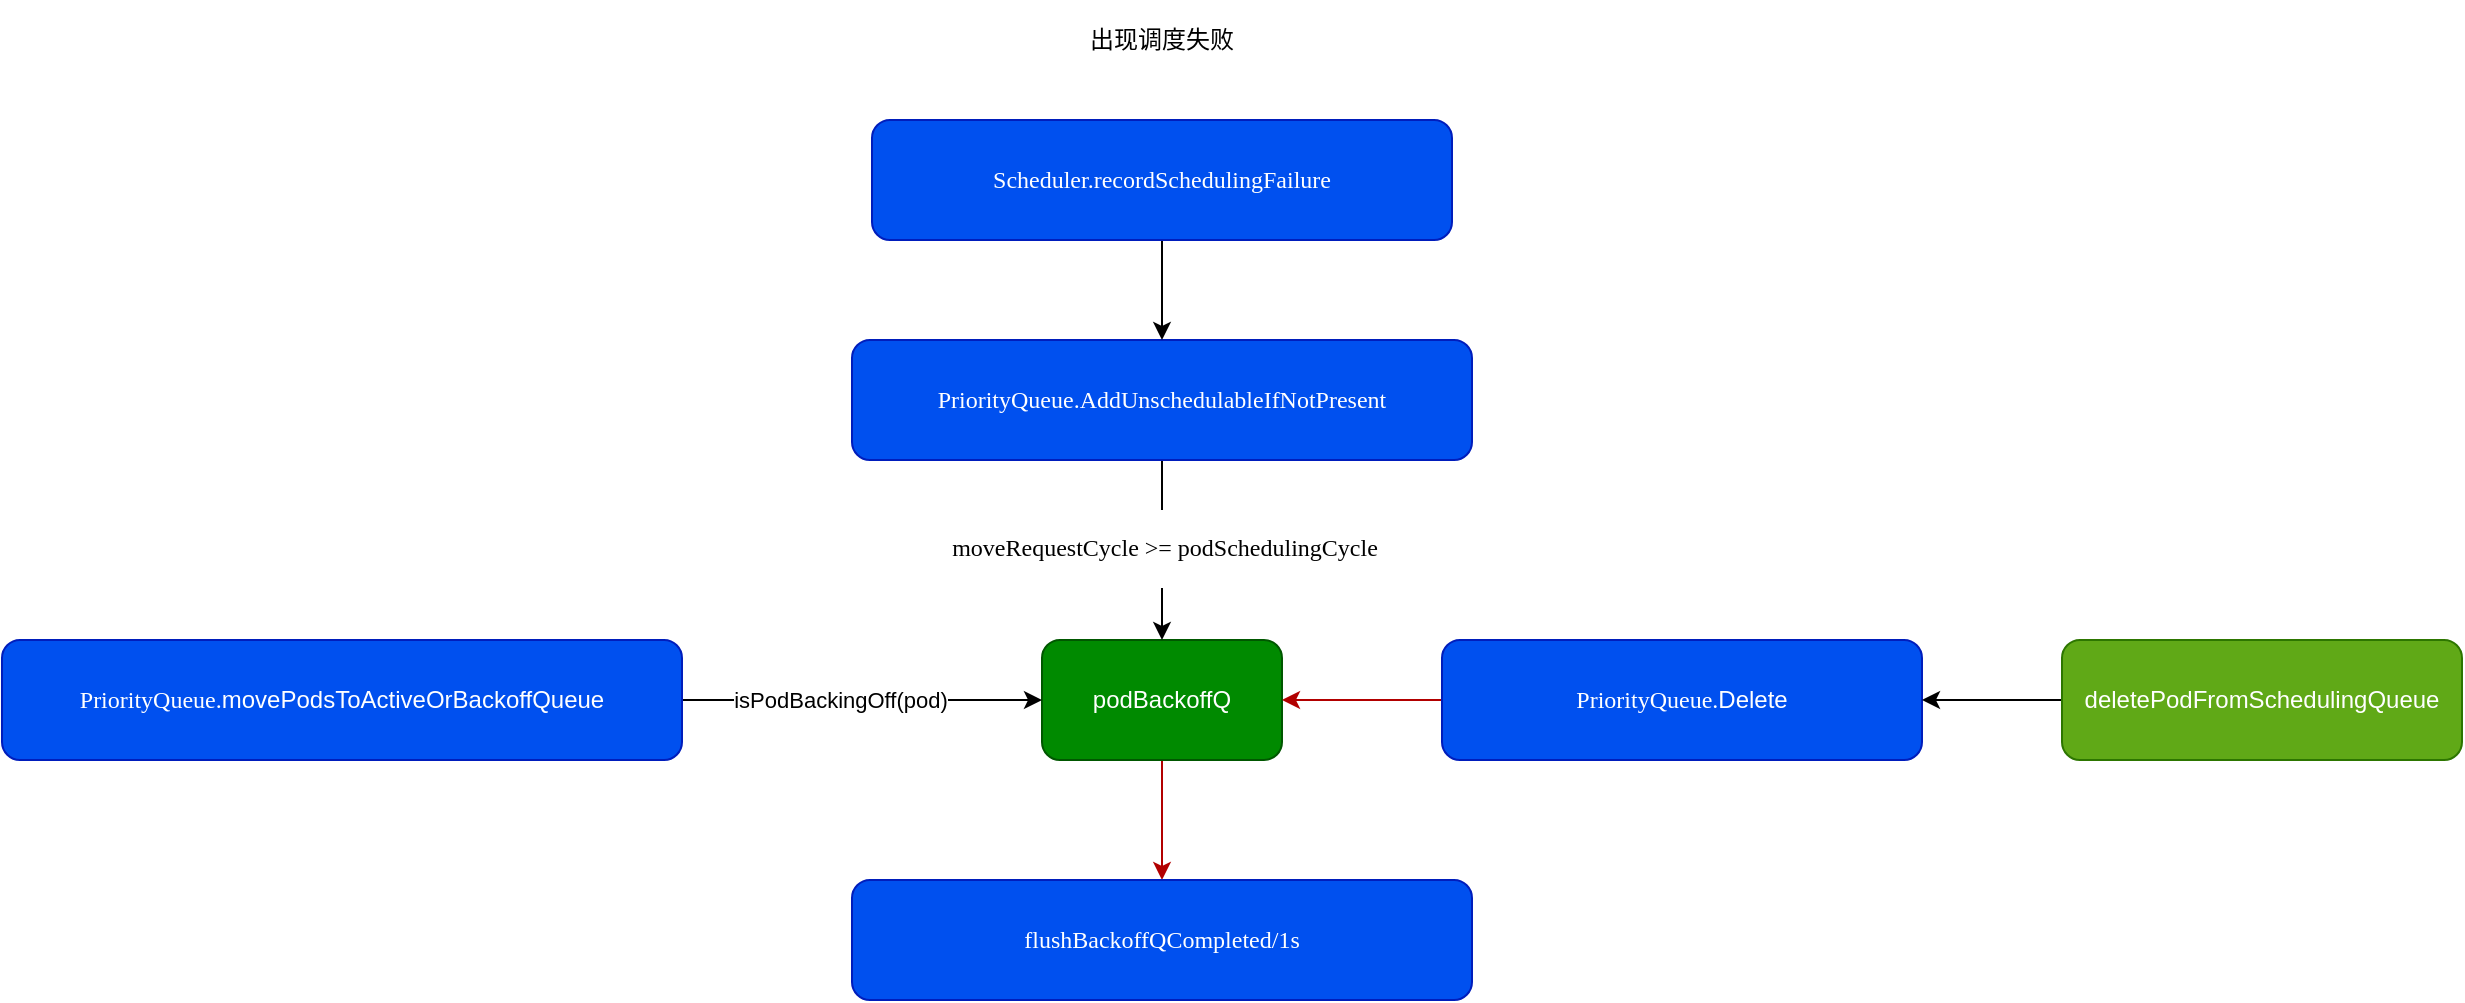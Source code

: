 <mxfile version="12.9.12" type="device"><diagram id="VLEAwVyRvxe7OBEWYKNy" name="第 1 页"><mxGraphModel dx="1773" dy="725" grid="1" gridSize="10" guides="1" tooltips="1" connect="1" arrows="1" fold="1" page="1" pageScale="1" pageWidth="827" pageHeight="1169" math="0" shadow="0"><root><mxCell id="0"/><mxCell id="1" parent="0"/><mxCell id="Pv2x6_MREHaLqHT2L-_2-21" style="edgeStyle=orthogonalEdgeStyle;rounded=0;orthogonalLoop=1;jettySize=auto;html=1;fillColor=#e51400;strokeColor=#B20000;" edge="1" parent="1" source="Pv2x6_MREHaLqHT2L-_2-1" target="Pv2x6_MREHaLqHT2L-_2-20"><mxGeometry relative="1" as="geometry"/></mxCell><mxCell id="Pv2x6_MREHaLqHT2L-_2-1" value="podBackoffQ" style="rounded=1;whiteSpace=wrap;html=1;fillColor=#008a00;strokeColor=#005700;fontColor=#ffffff;" vertex="1" parent="1"><mxGeometry x="370" y="350" width="120" height="60" as="geometry"/></mxCell><mxCell id="Pv2x6_MREHaLqHT2L-_2-5" style="edgeStyle=orthogonalEdgeStyle;rounded=0;orthogonalLoop=1;jettySize=auto;html=1;entryX=1;entryY=0.5;entryDx=0;entryDy=0;fillColor=#e51400;strokeColor=#B20000;" edge="1" parent="1" source="Pv2x6_MREHaLqHT2L-_2-2" target="Pv2x6_MREHaLqHT2L-_2-1"><mxGeometry relative="1" as="geometry"/></mxCell><mxCell id="Pv2x6_MREHaLqHT2L-_2-2" value="&lt;span style=&quot;font-family: &amp;#34;menlo&amp;#34;&quot;&gt;PriorityQueue.&lt;/span&gt;Delete" style="rounded=1;whiteSpace=wrap;html=1;fillColor=#0050ef;strokeColor=#001DBC;fontColor=#ffffff;" vertex="1" parent="1"><mxGeometry x="570" y="350" width="240" height="60" as="geometry"/></mxCell><mxCell id="Pv2x6_MREHaLqHT2L-_2-3" style="edgeStyle=orthogonalEdgeStyle;curved=1;rounded=0;orthogonalLoop=1;jettySize=auto;html=1;entryX=1;entryY=0.5;entryDx=0;entryDy=0;strokeColor=#000000;" edge="1" parent="1" source="Pv2x6_MREHaLqHT2L-_2-4" target="Pv2x6_MREHaLqHT2L-_2-2"><mxGeometry relative="1" as="geometry"/></mxCell><mxCell id="Pv2x6_MREHaLqHT2L-_2-4" value="deletePodFromSchedulingQueue" style="rounded=1;whiteSpace=wrap;html=1;fillColor=#60a917;strokeColor=#2D7600;fontColor=#ffffff;" vertex="1" parent="1"><mxGeometry x="880" y="350" width="200" height="60" as="geometry"/></mxCell><mxCell id="Pv2x6_MREHaLqHT2L-_2-7" style="edgeStyle=orthogonalEdgeStyle;rounded=0;orthogonalLoop=1;jettySize=auto;html=1;" edge="1" parent="1" source="Pv2x6_MREHaLqHT2L-_2-6" target="Pv2x6_MREHaLqHT2L-_2-1"><mxGeometry relative="1" as="geometry"/></mxCell><mxCell id="Pv2x6_MREHaLqHT2L-_2-8" value="isPodBackingOff(pod)" style="edgeLabel;html=1;align=center;verticalAlign=middle;resizable=0;points=[];" vertex="1" connectable="0" parent="Pv2x6_MREHaLqHT2L-_2-7"><mxGeometry x="-0.125" relative="1" as="geometry"><mxPoint as="offset"/></mxGeometry></mxCell><mxCell id="Pv2x6_MREHaLqHT2L-_2-6" value="&lt;span style=&quot;font-family: &amp;#34;menlo&amp;#34;&quot;&gt;PriorityQueue.&lt;/span&gt;movePodsToActiveOrBackoffQueue" style="rounded=1;whiteSpace=wrap;html=1;fillColor=#0050ef;strokeColor=#001DBC;fontColor=#ffffff;" vertex="1" parent="1"><mxGeometry x="-150" y="350" width="340" height="60" as="geometry"/></mxCell><mxCell id="Pv2x6_MREHaLqHT2L-_2-9" value="&lt;pre style=&quot;font-size: 9pt ; font-family: &amp;#34;menlo&amp;#34;&quot;&gt;&lt;br&gt;&lt;/pre&gt;" style="edgeLabel;html=1;align=center;verticalAlign=middle;resizable=0;points=[];" vertex="1" connectable="0" parent="1"><mxGeometry x="420" y="300" as="geometry"><mxPoint x="20" y="2" as="offset"/></mxGeometry></mxCell><mxCell id="Pv2x6_MREHaLqHT2L-_2-14" style="edgeStyle=orthogonalEdgeStyle;rounded=0;orthogonalLoop=1;jettySize=auto;html=1;entryX=0.5;entryY=0;entryDx=0;entryDy=0;" edge="1" parent="1" source="Pv2x6_MREHaLqHT2L-_2-10" target="Pv2x6_MREHaLqHT2L-_2-1"><mxGeometry relative="1" as="geometry"/></mxCell><mxCell id="Pv2x6_MREHaLqHT2L-_2-15" value="&lt;pre style=&quot;font-size: 9pt ; font-family: &amp;#34;menlo&amp;#34;&quot;&gt;moveRequestCycle &amp;gt;= podSchedulingCycle&lt;/pre&gt;" style="edgeLabel;html=1;align=center;verticalAlign=middle;resizable=0;points=[];" vertex="1" connectable="0" parent="Pv2x6_MREHaLqHT2L-_2-14"><mxGeometry x="-0.022" y="1" relative="1" as="geometry"><mxPoint as="offset"/></mxGeometry></mxCell><mxCell id="Pv2x6_MREHaLqHT2L-_2-10" value="&lt;pre style=&quot;font-family: &amp;#34;menlo&amp;#34; ; font-size: 9pt&quot;&gt;PriorityQueue.&lt;span&gt;AddUnschedulableIfNotPresent&lt;/span&gt;&lt;/pre&gt;" style="rounded=1;whiteSpace=wrap;html=1;fillColor=#0050ef;strokeColor=#001DBC;fontColor=#ffffff;" vertex="1" parent="1"><mxGeometry x="275" y="200" width="310" height="60" as="geometry"/></mxCell><mxCell id="Pv2x6_MREHaLqHT2L-_2-11" style="edgeStyle=orthogonalEdgeStyle;rounded=0;orthogonalLoop=1;jettySize=auto;html=1;" edge="1" parent="1" source="Pv2x6_MREHaLqHT2L-_2-12" target="Pv2x6_MREHaLqHT2L-_2-10"><mxGeometry relative="1" as="geometry"/></mxCell><mxCell id="Pv2x6_MREHaLqHT2L-_2-12" value="&lt;pre style=&quot;font-family: &amp;#34;menlo&amp;#34; ; font-size: 9pt&quot;&gt;&lt;span&gt;Scheduler.&lt;/span&gt;recordSchedulingFailure&lt;/pre&gt;" style="rounded=1;whiteSpace=wrap;html=1;fillColor=#0050ef;strokeColor=#001DBC;fontColor=#ffffff;" vertex="1" parent="1"><mxGeometry x="285" y="90" width="290" height="60" as="geometry"/></mxCell><mxCell id="Pv2x6_MREHaLqHT2L-_2-13" value="出现调度失败" style="text;html=1;strokeColor=none;fillColor=none;align=center;verticalAlign=middle;whiteSpace=wrap;rounded=0;" vertex="1" parent="1"><mxGeometry x="376.25" y="30" width="107.5" height="40" as="geometry"/></mxCell><mxCell id="Pv2x6_MREHaLqHT2L-_2-20" value="&lt;pre style=&quot;font-family: &amp;#34;menlo&amp;#34; ; font-size: 9pt&quot;&gt;&lt;pre style=&quot;font-size: 9pt ; font-family: &amp;#34;menlo&amp;#34;&quot;&gt;flushBackoffQCompleted/1s&lt;/pre&gt;&lt;/pre&gt;" style="rounded=1;whiteSpace=wrap;html=1;fillColor=#0050ef;strokeColor=#001DBC;fontColor=#ffffff;" vertex="1" parent="1"><mxGeometry x="275" y="470" width="310" height="60" as="geometry"/></mxCell></root></mxGraphModel></diagram></mxfile>